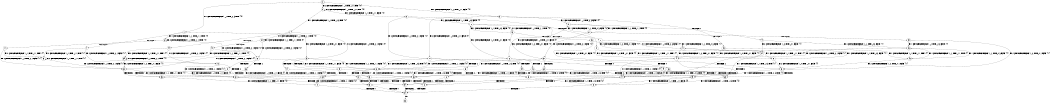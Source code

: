digraph BCG {
size = "7, 10.5";
center = TRUE;
node [shape = circle];
0 [peripheries = 2];
0 -> 1 [label = "EX !1 !ATOMIC_EXCH_BRANCH (1, +1, TRUE, +0, 3, TRUE) !{0}"];
0 -> 2 [label = "EX !2 !ATOMIC_EXCH_BRANCH (1, +0, TRUE, +0, 1, TRUE) !{0}"];
0 -> 3 [label = "EX !0 !ATOMIC_EXCH_BRANCH (1, +1, TRUE, +1, 1, FALSE) !{0}"];
1 -> 4 [label = "TERMINATE !1"];
1 -> 5 [label = "EX !2 !ATOMIC_EXCH_BRANCH (1, +0, TRUE, +0, 1, FALSE) !{0}"];
1 -> 6 [label = "EX !0 !ATOMIC_EXCH_BRANCH (1, +1, TRUE, +1, 1, TRUE) !{0}"];
2 -> 7 [label = "EX !1 !ATOMIC_EXCH_BRANCH (1, +1, TRUE, +0, 3, TRUE) !{0}"];
2 -> 8 [label = "EX !0 !ATOMIC_EXCH_BRANCH (1, +1, TRUE, +1, 1, FALSE) !{0}"];
2 -> 2 [label = "EX !2 !ATOMIC_EXCH_BRANCH (1, +0, TRUE, +0, 1, TRUE) !{0}"];
3 -> 9 [label = "TERMINATE !0"];
3 -> 10 [label = "EX !1 !ATOMIC_EXCH_BRANCH (1, +1, TRUE, +0, 3, FALSE) !{0}"];
3 -> 11 [label = "EX !2 !ATOMIC_EXCH_BRANCH (1, +0, TRUE, +0, 1, FALSE) !{0}"];
4 -> 12 [label = "EX !2 !ATOMIC_EXCH_BRANCH (1, +0, TRUE, +0, 1, FALSE) !{1}"];
4 -> 13 [label = "EX !0 !ATOMIC_EXCH_BRANCH (1, +1, TRUE, +1, 1, TRUE) !{1}"];
5 -> 14 [label = "TERMINATE !1"];
5 -> 15 [label = "TERMINATE !2"];
5 -> 16 [label = "EX !0 !ATOMIC_EXCH_BRANCH (1, +1, TRUE, +1, 1, FALSE) !{0}"];
6 -> 17 [label = "TERMINATE !1"];
6 -> 18 [label = "EX !2 !ATOMIC_EXCH_BRANCH (1, +0, TRUE, +0, 1, FALSE) !{0}"];
6 -> 6 [label = "EX !0 !ATOMIC_EXCH_BRANCH (1, +1, TRUE, +1, 1, TRUE) !{0}"];
7 -> 19 [label = "TERMINATE !1"];
7 -> 20 [label = "EX !0 !ATOMIC_EXCH_BRANCH (1, +1, TRUE, +1, 1, TRUE) !{0}"];
7 -> 5 [label = "EX !2 !ATOMIC_EXCH_BRANCH (1, +0, TRUE, +0, 1, FALSE) !{0}"];
8 -> 21 [label = "TERMINATE !0"];
8 -> 22 [label = "EX !1 !ATOMIC_EXCH_BRANCH (1, +1, TRUE, +0, 3, FALSE) !{0}"];
8 -> 11 [label = "EX !2 !ATOMIC_EXCH_BRANCH (1, +0, TRUE, +0, 1, FALSE) !{0}"];
9 -> 23 [label = "EX !1 !ATOMIC_EXCH_BRANCH (1, +1, TRUE, +0, 3, FALSE) !{1}"];
9 -> 24 [label = "EX !2 !ATOMIC_EXCH_BRANCH (1, +0, TRUE, +0, 1, FALSE) !{1}"];
10 -> 25 [label = "TERMINATE !0"];
10 -> 26 [label = "EX !2 !ATOMIC_EXCH_BRANCH (1, +0, TRUE, +0, 1, FALSE) !{0}"];
10 -> 27 [label = "EX !1 !ATOMIC_EXCH_BRANCH (1, +1, TRUE, +1, 1, TRUE) !{0}"];
11 -> 28 [label = "TERMINATE !2"];
11 -> 29 [label = "TERMINATE !0"];
11 -> 16 [label = "EX !1 !ATOMIC_EXCH_BRANCH (1, +1, TRUE, +0, 3, TRUE) !{0}"];
12 -> 30 [label = "TERMINATE !2"];
12 -> 31 [label = "EX !0 !ATOMIC_EXCH_BRANCH (1, +1, TRUE, +1, 1, FALSE) !{1}"];
13 -> 32 [label = "EX !2 !ATOMIC_EXCH_BRANCH (1, +0, TRUE, +0, 1, FALSE) !{1}"];
13 -> 13 [label = "EX !0 !ATOMIC_EXCH_BRANCH (1, +1, TRUE, +1, 1, TRUE) !{1}"];
14 -> 30 [label = "TERMINATE !2"];
14 -> 31 [label = "EX !0 !ATOMIC_EXCH_BRANCH (1, +1, TRUE, +1, 1, FALSE) !{1}"];
15 -> 30 [label = "TERMINATE !1"];
15 -> 33 [label = "EX !0 !ATOMIC_EXCH_BRANCH (1, +1, TRUE, +1, 1, FALSE) !{1}"];
16 -> 34 [label = "TERMINATE !1"];
16 -> 35 [label = "TERMINATE !2"];
16 -> 36 [label = "TERMINATE !0"];
17 -> 13 [label = "EX !0 !ATOMIC_EXCH_BRANCH (1, +1, TRUE, +1, 1, TRUE) !{1}"];
17 -> 32 [label = "EX !2 !ATOMIC_EXCH_BRANCH (1, +0, TRUE, +0, 1, FALSE) !{1}"];
18 -> 37 [label = "TERMINATE !1"];
18 -> 38 [label = "TERMINATE !2"];
18 -> 16 [label = "EX !0 !ATOMIC_EXCH_BRANCH (1, +1, TRUE, +1, 1, FALSE) !{0}"];
19 -> 12 [label = "EX !2 !ATOMIC_EXCH_BRANCH (1, +0, TRUE, +0, 1, FALSE) !{1}"];
19 -> 39 [label = "EX !0 !ATOMIC_EXCH_BRANCH (1, +1, TRUE, +1, 1, TRUE) !{1}"];
20 -> 40 [label = "TERMINATE !1"];
20 -> 18 [label = "EX !2 !ATOMIC_EXCH_BRANCH (1, +0, TRUE, +0, 1, FALSE) !{0}"];
20 -> 20 [label = "EX !0 !ATOMIC_EXCH_BRANCH (1, +1, TRUE, +1, 1, TRUE) !{0}"];
21 -> 24 [label = "EX !2 !ATOMIC_EXCH_BRANCH (1, +0, TRUE, +0, 1, FALSE) !{1}"];
21 -> 41 [label = "EX !1 !ATOMIC_EXCH_BRANCH (1, +1, TRUE, +0, 3, FALSE) !{1}"];
22 -> 42 [label = "TERMINATE !0"];
22 -> 26 [label = "EX !2 !ATOMIC_EXCH_BRANCH (1, +0, TRUE, +0, 1, FALSE) !{0}"];
22 -> 43 [label = "EX !1 !ATOMIC_EXCH_BRANCH (1, +1, TRUE, +1, 1, TRUE) !{0}"];
23 -> 44 [label = "EX !2 !ATOMIC_EXCH_BRANCH (1, +0, TRUE, +0, 1, FALSE) !{1}"];
23 -> 45 [label = "EX !1 !ATOMIC_EXCH_BRANCH (1, +1, TRUE, +1, 1, TRUE) !{1}"];
24 -> 46 [label = "TERMINATE !2"];
24 -> 47 [label = "EX !1 !ATOMIC_EXCH_BRANCH (1, +1, TRUE, +0, 3, TRUE) !{1}"];
25 -> 45 [label = "EX !1 !ATOMIC_EXCH_BRANCH (1, +1, TRUE, +1, 1, TRUE) !{1}"];
25 -> 44 [label = "EX !2 !ATOMIC_EXCH_BRANCH (1, +0, TRUE, +0, 1, FALSE) !{1}"];
26 -> 48 [label = "TERMINATE !2"];
26 -> 49 [label = "TERMINATE !0"];
26 -> 16 [label = "EX !1 !ATOMIC_EXCH_BRANCH (1, +1, TRUE, +1, 1, FALSE) !{0}"];
27 -> 50 [label = "TERMINATE !0"];
27 -> 51 [label = "EX !2 !ATOMIC_EXCH_BRANCH (1, +0, TRUE, +0, 1, FALSE) !{0}"];
27 -> 10 [label = "EX !1 !ATOMIC_EXCH_BRANCH (1, +1, TRUE, +0, 3, FALSE) !{0}"];
28 -> 46 [label = "TERMINATE !0"];
28 -> 33 [label = "EX !1 !ATOMIC_EXCH_BRANCH (1, +1, TRUE, +0, 3, TRUE) !{1}"];
29 -> 46 [label = "TERMINATE !2"];
29 -> 47 [label = "EX !1 !ATOMIC_EXCH_BRANCH (1, +1, TRUE, +0, 3, TRUE) !{1}"];
30 -> 52 [label = "EX !0 !ATOMIC_EXCH_BRANCH (1, +1, TRUE, +1, 1, FALSE) !{2}"];
31 -> 53 [label = "TERMINATE !2"];
31 -> 54 [label = "TERMINATE !0"];
32 -> 55 [label = "TERMINATE !2"];
32 -> 31 [label = "EX !0 !ATOMIC_EXCH_BRANCH (1, +1, TRUE, +1, 1, FALSE) !{1}"];
33 -> 53 [label = "TERMINATE !1"];
33 -> 56 [label = "TERMINATE !0"];
34 -> 53 [label = "TERMINATE !2"];
34 -> 54 [label = "TERMINATE !0"];
35 -> 53 [label = "TERMINATE !1"];
35 -> 56 [label = "TERMINATE !0"];
36 -> 54 [label = "TERMINATE !1"];
36 -> 56 [label = "TERMINATE !2"];
37 -> 31 [label = "EX !0 !ATOMIC_EXCH_BRANCH (1, +1, TRUE, +1, 1, FALSE) !{1}"];
37 -> 55 [label = "TERMINATE !2"];
38 -> 33 [label = "EX !0 !ATOMIC_EXCH_BRANCH (1, +1, TRUE, +1, 1, FALSE) !{1}"];
38 -> 55 [label = "TERMINATE !1"];
39 -> 32 [label = "EX !2 !ATOMIC_EXCH_BRANCH (1, +0, TRUE, +0, 1, FALSE) !{1}"];
39 -> 39 [label = "EX !0 !ATOMIC_EXCH_BRANCH (1, +1, TRUE, +1, 1, TRUE) !{1}"];
40 -> 32 [label = "EX !2 !ATOMIC_EXCH_BRANCH (1, +0, TRUE, +0, 1, FALSE) !{1}"];
40 -> 39 [label = "EX !0 !ATOMIC_EXCH_BRANCH (1, +1, TRUE, +1, 1, TRUE) !{1}"];
41 -> 44 [label = "EX !2 !ATOMIC_EXCH_BRANCH (1, +0, TRUE, +0, 1, FALSE) !{1}"];
41 -> 57 [label = "EX !1 !ATOMIC_EXCH_BRANCH (1, +1, TRUE, +1, 1, TRUE) !{1}"];
42 -> 44 [label = "EX !2 !ATOMIC_EXCH_BRANCH (1, +0, TRUE, +0, 1, FALSE) !{1}"];
42 -> 57 [label = "EX !1 !ATOMIC_EXCH_BRANCH (1, +1, TRUE, +1, 1, TRUE) !{1}"];
43 -> 58 [label = "TERMINATE !0"];
43 -> 51 [label = "EX !2 !ATOMIC_EXCH_BRANCH (1, +0, TRUE, +0, 1, FALSE) !{0}"];
43 -> 22 [label = "EX !1 !ATOMIC_EXCH_BRANCH (1, +1, TRUE, +0, 3, FALSE) !{0}"];
44 -> 59 [label = "TERMINATE !2"];
44 -> 47 [label = "EX !1 !ATOMIC_EXCH_BRANCH (1, +1, TRUE, +1, 1, FALSE) !{1}"];
45 -> 60 [label = "EX !2 !ATOMIC_EXCH_BRANCH (1, +0, TRUE, +0, 1, FALSE) !{1}"];
45 -> 23 [label = "EX !1 !ATOMIC_EXCH_BRANCH (1, +1, TRUE, +0, 3, FALSE) !{1}"];
46 -> 61 [label = "EX !1 !ATOMIC_EXCH_BRANCH (1, +1, TRUE, +0, 3, TRUE) !{2}"];
47 -> 54 [label = "TERMINATE !1"];
47 -> 56 [label = "TERMINATE !2"];
48 -> 33 [label = "EX !1 !ATOMIC_EXCH_BRANCH (1, +1, TRUE, +1, 1, FALSE) !{1}"];
48 -> 59 [label = "TERMINATE !0"];
49 -> 47 [label = "EX !1 !ATOMIC_EXCH_BRANCH (1, +1, TRUE, +1, 1, FALSE) !{1}"];
49 -> 59 [label = "TERMINATE !2"];
50 -> 23 [label = "EX !1 !ATOMIC_EXCH_BRANCH (1, +1, TRUE, +0, 3, FALSE) !{1}"];
50 -> 60 [label = "EX !2 !ATOMIC_EXCH_BRANCH (1, +0, TRUE, +0, 1, FALSE) !{1}"];
51 -> 62 [label = "TERMINATE !2"];
51 -> 63 [label = "TERMINATE !0"];
51 -> 16 [label = "EX !1 !ATOMIC_EXCH_BRANCH (1, +1, TRUE, +0, 3, TRUE) !{0}"];
52 -> 64 [label = "TERMINATE !0"];
53 -> 64 [label = "TERMINATE !0"];
54 -> 64 [label = "TERMINATE !2"];
55 -> 52 [label = "EX !0 !ATOMIC_EXCH_BRANCH (1, +1, TRUE, +1, 1, FALSE) !{2}"];
56 -> 64 [label = "TERMINATE !1"];
57 -> 60 [label = "EX !2 !ATOMIC_EXCH_BRANCH (1, +0, TRUE, +0, 1, FALSE) !{1}"];
57 -> 41 [label = "EX !1 !ATOMIC_EXCH_BRANCH (1, +1, TRUE, +0, 3, FALSE) !{1}"];
58 -> 60 [label = "EX !2 !ATOMIC_EXCH_BRANCH (1, +0, TRUE, +0, 1, FALSE) !{1}"];
58 -> 41 [label = "EX !1 !ATOMIC_EXCH_BRANCH (1, +1, TRUE, +0, 3, FALSE) !{1}"];
59 -> 61 [label = "EX !1 !ATOMIC_EXCH_BRANCH (1, +1, TRUE, +1, 1, FALSE) !{2}"];
60 -> 65 [label = "TERMINATE !2"];
60 -> 47 [label = "EX !1 !ATOMIC_EXCH_BRANCH (1, +1, TRUE, +0, 3, TRUE) !{1}"];
61 -> 64 [label = "TERMINATE !1"];
62 -> 33 [label = "EX !1 !ATOMIC_EXCH_BRANCH (1, +1, TRUE, +0, 3, TRUE) !{1}"];
62 -> 65 [label = "TERMINATE !0"];
63 -> 47 [label = "EX !1 !ATOMIC_EXCH_BRANCH (1, +1, TRUE, +0, 3, TRUE) !{1}"];
63 -> 65 [label = "TERMINATE !2"];
64 -> 66 [label = "exit"];
65 -> 61 [label = "EX !1 !ATOMIC_EXCH_BRANCH (1, +1, TRUE, +0, 3, TRUE) !{2}"];
}

